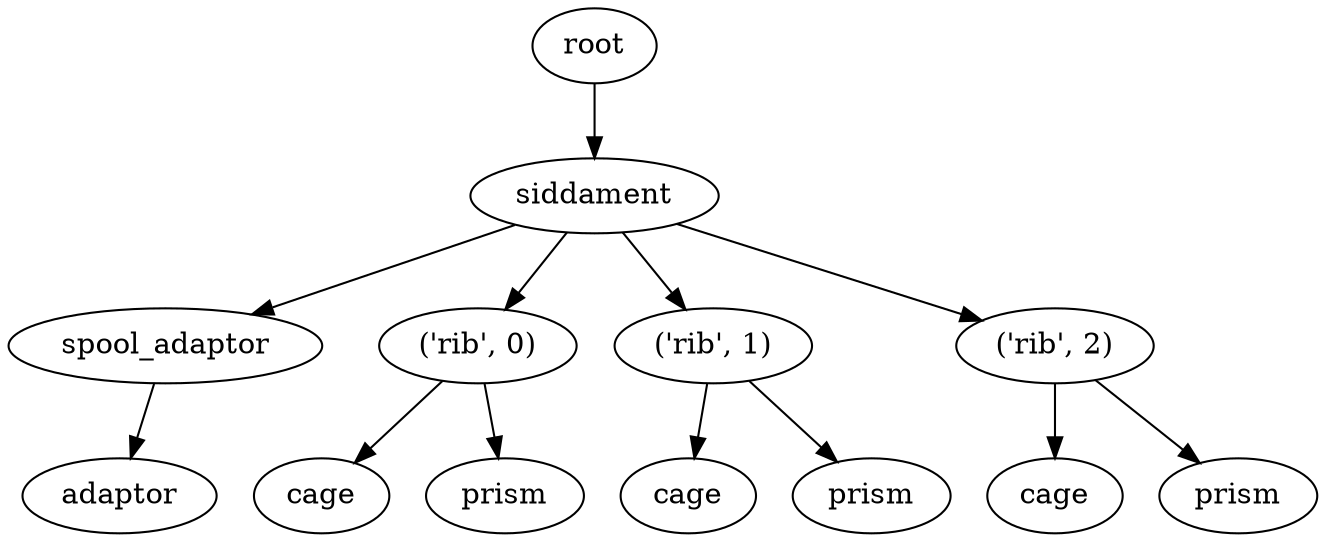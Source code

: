 digraph siddament {
    root_27 [label="root"];
    siddament_28 [label="siddament"];
    spool_adaptor_29 [label="spool_adaptor"];
    adaptor_30 [label="adaptor"];
    rib_31 [label="\('rib',\ 0\)"];
    cage_32 [label="cage"];
    prism_33 [label="prism"];
    rib_34 [label="\('rib',\ 1\)"];
    cage_35 [label="cage"];
    prism_36 [label="prism"];
    rib_37 [label="\('rib',\ 2\)"];
    cage_38 [label="cage"];
    prism_39 [label="prism"];
    root_27 -> siddament_28;
    siddament_28 -> spool_adaptor_29;
    spool_adaptor_29 -> adaptor_30;
    siddament_28 -> rib_31;
    rib_31 -> cage_32;
    rib_31 -> prism_33;
    siddament_28 -> rib_34;
    rib_34 -> cage_35;
    rib_34 -> prism_36;
    siddament_28 -> rib_37;
    rib_37 -> cage_38;
    rib_37 -> prism_39;
}
